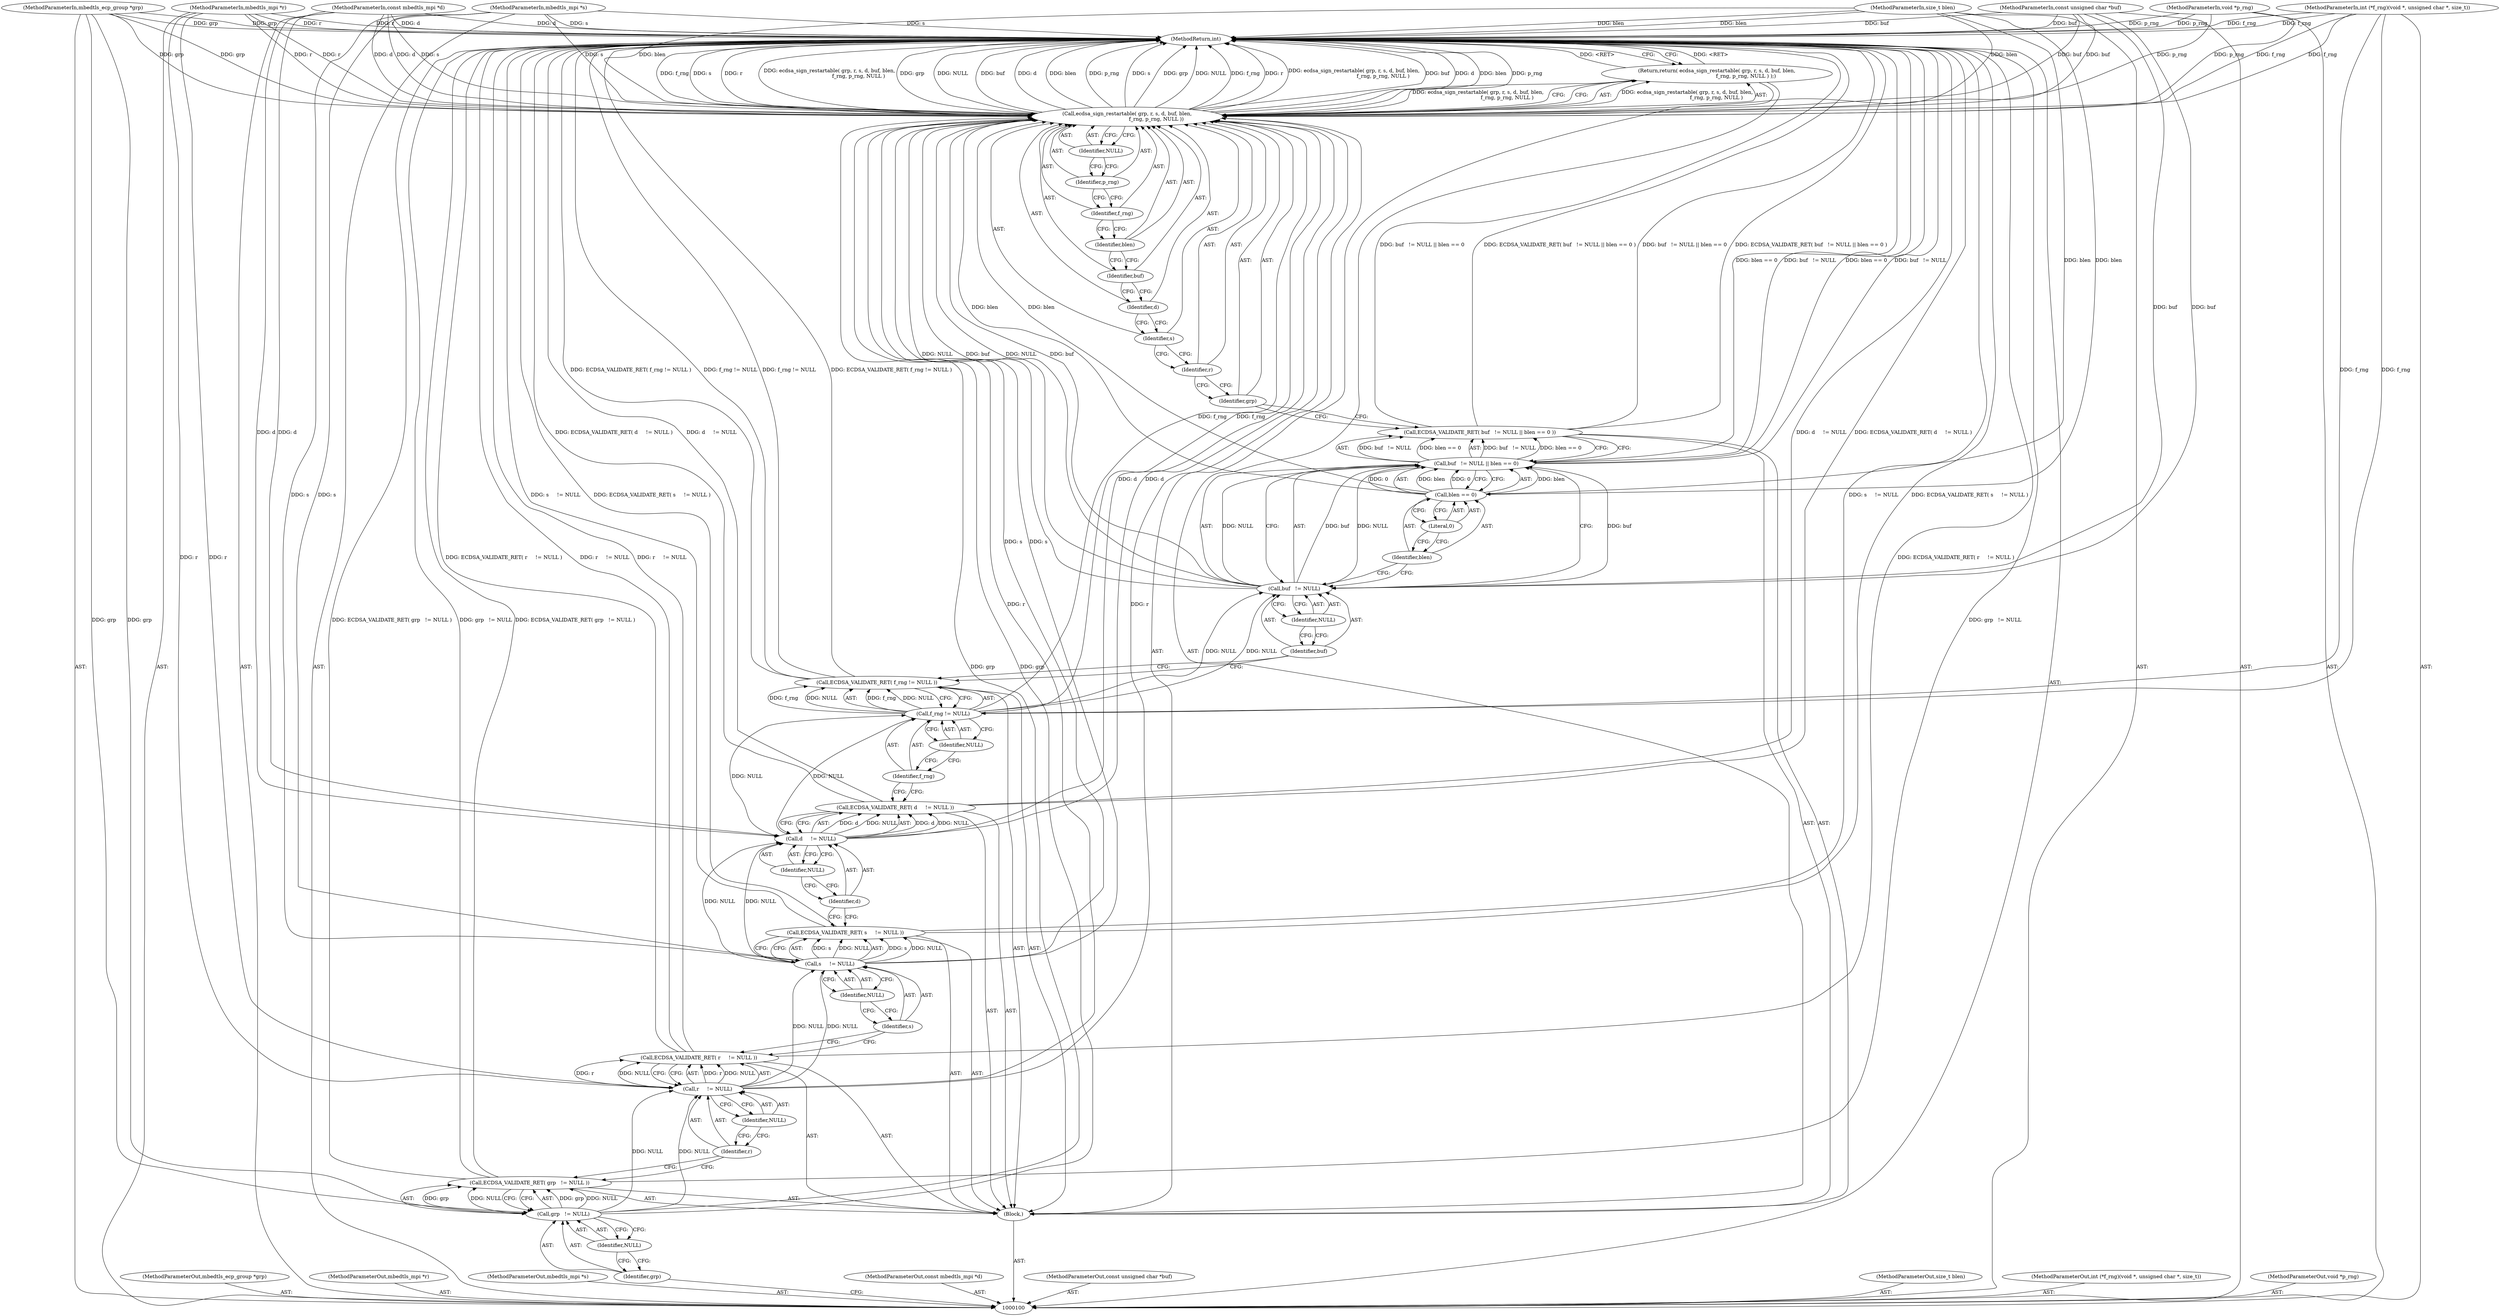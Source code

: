 digraph "1_mbedtls_33f66ba6fd234114aa37f0209dac031bb2870a9b_1" {
"1000149" [label="(MethodReturn,int)"];
"1000101" [label="(MethodParameterIn,mbedtls_ecp_group *grp)"];
"1000192" [label="(MethodParameterOut,mbedtls_ecp_group *grp)"];
"1000102" [label="(MethodParameterIn,mbedtls_mpi *r)"];
"1000193" [label="(MethodParameterOut,mbedtls_mpi *r)"];
"1000103" [label="(MethodParameterIn,mbedtls_mpi *s)"];
"1000194" [label="(MethodParameterOut,mbedtls_mpi *s)"];
"1000131" [label="(Call,buf   != NULL || blen == 0)"];
"1000132" [label="(Call,buf   != NULL)"];
"1000133" [label="(Identifier,buf)"];
"1000134" [label="(Identifier,NULL)"];
"1000135" [label="(Call,blen == 0)"];
"1000136" [label="(Identifier,blen)"];
"1000130" [label="(Call,ECDSA_VALIDATE_RET( buf   != NULL || blen == 0 ))"];
"1000137" [label="(Literal,0)"];
"1000139" [label="(Call,ecdsa_sign_restartable( grp, r, s, d, buf, blen,\n                                    f_rng, p_rng, NULL ))"];
"1000140" [label="(Identifier,grp)"];
"1000141" [label="(Identifier,r)"];
"1000142" [label="(Identifier,s)"];
"1000143" [label="(Identifier,d)"];
"1000138" [label="(Return,return( ecdsa_sign_restartable( grp, r, s, d, buf, blen,\n                                    f_rng, p_rng, NULL ) );)"];
"1000144" [label="(Identifier,buf)"];
"1000145" [label="(Identifier,blen)"];
"1000146" [label="(Identifier,f_rng)"];
"1000147" [label="(Identifier,p_rng)"];
"1000148" [label="(Identifier,NULL)"];
"1000104" [label="(MethodParameterIn,const mbedtls_mpi *d)"];
"1000195" [label="(MethodParameterOut,const mbedtls_mpi *d)"];
"1000105" [label="(MethodParameterIn,const unsigned char *buf)"];
"1000196" [label="(MethodParameterOut,const unsigned char *buf)"];
"1000106" [label="(MethodParameterIn,size_t blen)"];
"1000197" [label="(MethodParameterOut,size_t blen)"];
"1000107" [label="(MethodParameterIn,int (*f_rng)(void *, unsigned char *, size_t))"];
"1000198" [label="(MethodParameterOut,int (*f_rng)(void *, unsigned char *, size_t))"];
"1000108" [label="(MethodParameterIn,void *p_rng)"];
"1000199" [label="(MethodParameterOut,void *p_rng)"];
"1000109" [label="(Block,)"];
"1000111" [label="(Call,grp   != NULL)"];
"1000112" [label="(Identifier,grp)"];
"1000113" [label="(Identifier,NULL)"];
"1000110" [label="(Call,ECDSA_VALIDATE_RET( grp   != NULL ))"];
"1000115" [label="(Call,r     != NULL)"];
"1000116" [label="(Identifier,r)"];
"1000117" [label="(Identifier,NULL)"];
"1000114" [label="(Call,ECDSA_VALIDATE_RET( r     != NULL ))"];
"1000119" [label="(Call,s     != NULL)"];
"1000120" [label="(Identifier,s)"];
"1000121" [label="(Identifier,NULL)"];
"1000118" [label="(Call,ECDSA_VALIDATE_RET( s     != NULL ))"];
"1000123" [label="(Call,d     != NULL)"];
"1000124" [label="(Identifier,d)"];
"1000125" [label="(Identifier,NULL)"];
"1000122" [label="(Call,ECDSA_VALIDATE_RET( d     != NULL ))"];
"1000127" [label="(Call,f_rng != NULL)"];
"1000128" [label="(Identifier,f_rng)"];
"1000129" [label="(Identifier,NULL)"];
"1000126" [label="(Call,ECDSA_VALIDATE_RET( f_rng != NULL ))"];
"1000149" -> "1000100"  [label="AST: "];
"1000149" -> "1000138"  [label="CFG: "];
"1000139" -> "1000149"  [label="DDG: s"];
"1000139" -> "1000149"  [label="DDG: grp"];
"1000139" -> "1000149"  [label="DDG: NULL"];
"1000139" -> "1000149"  [label="DDG: f_rng"];
"1000139" -> "1000149"  [label="DDG: r"];
"1000139" -> "1000149"  [label="DDG: ecdsa_sign_restartable( grp, r, s, d, buf, blen,\n                                    f_rng, p_rng, NULL )"];
"1000139" -> "1000149"  [label="DDG: buf"];
"1000139" -> "1000149"  [label="DDG: d"];
"1000139" -> "1000149"  [label="DDG: blen"];
"1000139" -> "1000149"  [label="DDG: p_rng"];
"1000108" -> "1000149"  [label="DDG: p_rng"];
"1000107" -> "1000149"  [label="DDG: f_rng"];
"1000104" -> "1000149"  [label="DDG: d"];
"1000105" -> "1000149"  [label="DDG: buf"];
"1000114" -> "1000149"  [label="DDG: ECDSA_VALIDATE_RET( r     != NULL )"];
"1000114" -> "1000149"  [label="DDG: r     != NULL"];
"1000126" -> "1000149"  [label="DDG: f_rng != NULL"];
"1000126" -> "1000149"  [label="DDG: ECDSA_VALIDATE_RET( f_rng != NULL )"];
"1000118" -> "1000149"  [label="DDG: ECDSA_VALIDATE_RET( s     != NULL )"];
"1000118" -> "1000149"  [label="DDG: s     != NULL"];
"1000102" -> "1000149"  [label="DDG: r"];
"1000106" -> "1000149"  [label="DDG: blen"];
"1000130" -> "1000149"  [label="DDG: buf   != NULL || blen == 0"];
"1000130" -> "1000149"  [label="DDG: ECDSA_VALIDATE_RET( buf   != NULL || blen == 0 )"];
"1000122" -> "1000149"  [label="DDG: d     != NULL"];
"1000122" -> "1000149"  [label="DDG: ECDSA_VALIDATE_RET( d     != NULL )"];
"1000131" -> "1000149"  [label="DDG: buf   != NULL"];
"1000131" -> "1000149"  [label="DDG: blen == 0"];
"1000103" -> "1000149"  [label="DDG: s"];
"1000101" -> "1000149"  [label="DDG: grp"];
"1000110" -> "1000149"  [label="DDG: ECDSA_VALIDATE_RET( grp   != NULL )"];
"1000110" -> "1000149"  [label="DDG: grp   != NULL"];
"1000138" -> "1000149"  [label="DDG: <RET>"];
"1000101" -> "1000100"  [label="AST: "];
"1000101" -> "1000149"  [label="DDG: grp"];
"1000101" -> "1000111"  [label="DDG: grp"];
"1000101" -> "1000139"  [label="DDG: grp"];
"1000192" -> "1000100"  [label="AST: "];
"1000102" -> "1000100"  [label="AST: "];
"1000102" -> "1000149"  [label="DDG: r"];
"1000102" -> "1000115"  [label="DDG: r"];
"1000102" -> "1000139"  [label="DDG: r"];
"1000193" -> "1000100"  [label="AST: "];
"1000103" -> "1000100"  [label="AST: "];
"1000103" -> "1000149"  [label="DDG: s"];
"1000103" -> "1000119"  [label="DDG: s"];
"1000103" -> "1000139"  [label="DDG: s"];
"1000194" -> "1000100"  [label="AST: "];
"1000131" -> "1000130"  [label="AST: "];
"1000131" -> "1000132"  [label="CFG: "];
"1000131" -> "1000135"  [label="CFG: "];
"1000132" -> "1000131"  [label="AST: "];
"1000135" -> "1000131"  [label="AST: "];
"1000130" -> "1000131"  [label="CFG: "];
"1000131" -> "1000149"  [label="DDG: buf   != NULL"];
"1000131" -> "1000149"  [label="DDG: blen == 0"];
"1000131" -> "1000130"  [label="DDG: buf   != NULL"];
"1000131" -> "1000130"  [label="DDG: blen == 0"];
"1000132" -> "1000131"  [label="DDG: buf"];
"1000132" -> "1000131"  [label="DDG: NULL"];
"1000135" -> "1000131"  [label="DDG: blen"];
"1000135" -> "1000131"  [label="DDG: 0"];
"1000132" -> "1000131"  [label="AST: "];
"1000132" -> "1000134"  [label="CFG: "];
"1000133" -> "1000132"  [label="AST: "];
"1000134" -> "1000132"  [label="AST: "];
"1000136" -> "1000132"  [label="CFG: "];
"1000131" -> "1000132"  [label="CFG: "];
"1000132" -> "1000131"  [label="DDG: buf"];
"1000132" -> "1000131"  [label="DDG: NULL"];
"1000105" -> "1000132"  [label="DDG: buf"];
"1000127" -> "1000132"  [label="DDG: NULL"];
"1000132" -> "1000139"  [label="DDG: buf"];
"1000132" -> "1000139"  [label="DDG: NULL"];
"1000133" -> "1000132"  [label="AST: "];
"1000133" -> "1000126"  [label="CFG: "];
"1000134" -> "1000133"  [label="CFG: "];
"1000134" -> "1000132"  [label="AST: "];
"1000134" -> "1000133"  [label="CFG: "];
"1000132" -> "1000134"  [label="CFG: "];
"1000135" -> "1000131"  [label="AST: "];
"1000135" -> "1000137"  [label="CFG: "];
"1000136" -> "1000135"  [label="AST: "];
"1000137" -> "1000135"  [label="AST: "];
"1000131" -> "1000135"  [label="CFG: "];
"1000135" -> "1000131"  [label="DDG: blen"];
"1000135" -> "1000131"  [label="DDG: 0"];
"1000106" -> "1000135"  [label="DDG: blen"];
"1000135" -> "1000139"  [label="DDG: blen"];
"1000136" -> "1000135"  [label="AST: "];
"1000136" -> "1000132"  [label="CFG: "];
"1000137" -> "1000136"  [label="CFG: "];
"1000130" -> "1000109"  [label="AST: "];
"1000130" -> "1000131"  [label="CFG: "];
"1000131" -> "1000130"  [label="AST: "];
"1000140" -> "1000130"  [label="CFG: "];
"1000130" -> "1000149"  [label="DDG: buf   != NULL || blen == 0"];
"1000130" -> "1000149"  [label="DDG: ECDSA_VALIDATE_RET( buf   != NULL || blen == 0 )"];
"1000131" -> "1000130"  [label="DDG: buf   != NULL"];
"1000131" -> "1000130"  [label="DDG: blen == 0"];
"1000137" -> "1000135"  [label="AST: "];
"1000137" -> "1000136"  [label="CFG: "];
"1000135" -> "1000137"  [label="CFG: "];
"1000139" -> "1000138"  [label="AST: "];
"1000139" -> "1000148"  [label="CFG: "];
"1000140" -> "1000139"  [label="AST: "];
"1000141" -> "1000139"  [label="AST: "];
"1000142" -> "1000139"  [label="AST: "];
"1000143" -> "1000139"  [label="AST: "];
"1000144" -> "1000139"  [label="AST: "];
"1000145" -> "1000139"  [label="AST: "];
"1000146" -> "1000139"  [label="AST: "];
"1000147" -> "1000139"  [label="AST: "];
"1000148" -> "1000139"  [label="AST: "];
"1000138" -> "1000139"  [label="CFG: "];
"1000139" -> "1000149"  [label="DDG: s"];
"1000139" -> "1000149"  [label="DDG: grp"];
"1000139" -> "1000149"  [label="DDG: NULL"];
"1000139" -> "1000149"  [label="DDG: f_rng"];
"1000139" -> "1000149"  [label="DDG: r"];
"1000139" -> "1000149"  [label="DDG: ecdsa_sign_restartable( grp, r, s, d, buf, blen,\n                                    f_rng, p_rng, NULL )"];
"1000139" -> "1000149"  [label="DDG: buf"];
"1000139" -> "1000149"  [label="DDG: d"];
"1000139" -> "1000149"  [label="DDG: blen"];
"1000139" -> "1000149"  [label="DDG: p_rng"];
"1000139" -> "1000138"  [label="DDG: ecdsa_sign_restartable( grp, r, s, d, buf, blen,\n                                    f_rng, p_rng, NULL )"];
"1000111" -> "1000139"  [label="DDG: grp"];
"1000101" -> "1000139"  [label="DDG: grp"];
"1000115" -> "1000139"  [label="DDG: r"];
"1000102" -> "1000139"  [label="DDG: r"];
"1000119" -> "1000139"  [label="DDG: s"];
"1000103" -> "1000139"  [label="DDG: s"];
"1000123" -> "1000139"  [label="DDG: d"];
"1000104" -> "1000139"  [label="DDG: d"];
"1000132" -> "1000139"  [label="DDG: buf"];
"1000132" -> "1000139"  [label="DDG: NULL"];
"1000105" -> "1000139"  [label="DDG: buf"];
"1000135" -> "1000139"  [label="DDG: blen"];
"1000106" -> "1000139"  [label="DDG: blen"];
"1000127" -> "1000139"  [label="DDG: f_rng"];
"1000107" -> "1000139"  [label="DDG: f_rng"];
"1000108" -> "1000139"  [label="DDG: p_rng"];
"1000140" -> "1000139"  [label="AST: "];
"1000140" -> "1000130"  [label="CFG: "];
"1000141" -> "1000140"  [label="CFG: "];
"1000141" -> "1000139"  [label="AST: "];
"1000141" -> "1000140"  [label="CFG: "];
"1000142" -> "1000141"  [label="CFG: "];
"1000142" -> "1000139"  [label="AST: "];
"1000142" -> "1000141"  [label="CFG: "];
"1000143" -> "1000142"  [label="CFG: "];
"1000143" -> "1000139"  [label="AST: "];
"1000143" -> "1000142"  [label="CFG: "];
"1000144" -> "1000143"  [label="CFG: "];
"1000138" -> "1000109"  [label="AST: "];
"1000138" -> "1000139"  [label="CFG: "];
"1000139" -> "1000138"  [label="AST: "];
"1000149" -> "1000138"  [label="CFG: "];
"1000138" -> "1000149"  [label="DDG: <RET>"];
"1000139" -> "1000138"  [label="DDG: ecdsa_sign_restartable( grp, r, s, d, buf, blen,\n                                    f_rng, p_rng, NULL )"];
"1000144" -> "1000139"  [label="AST: "];
"1000144" -> "1000143"  [label="CFG: "];
"1000145" -> "1000144"  [label="CFG: "];
"1000145" -> "1000139"  [label="AST: "];
"1000145" -> "1000144"  [label="CFG: "];
"1000146" -> "1000145"  [label="CFG: "];
"1000146" -> "1000139"  [label="AST: "];
"1000146" -> "1000145"  [label="CFG: "];
"1000147" -> "1000146"  [label="CFG: "];
"1000147" -> "1000139"  [label="AST: "];
"1000147" -> "1000146"  [label="CFG: "];
"1000148" -> "1000147"  [label="CFG: "];
"1000148" -> "1000139"  [label="AST: "];
"1000148" -> "1000147"  [label="CFG: "];
"1000139" -> "1000148"  [label="CFG: "];
"1000104" -> "1000100"  [label="AST: "];
"1000104" -> "1000149"  [label="DDG: d"];
"1000104" -> "1000123"  [label="DDG: d"];
"1000104" -> "1000139"  [label="DDG: d"];
"1000195" -> "1000100"  [label="AST: "];
"1000105" -> "1000100"  [label="AST: "];
"1000105" -> "1000149"  [label="DDG: buf"];
"1000105" -> "1000132"  [label="DDG: buf"];
"1000105" -> "1000139"  [label="DDG: buf"];
"1000196" -> "1000100"  [label="AST: "];
"1000106" -> "1000100"  [label="AST: "];
"1000106" -> "1000149"  [label="DDG: blen"];
"1000106" -> "1000135"  [label="DDG: blen"];
"1000106" -> "1000139"  [label="DDG: blen"];
"1000197" -> "1000100"  [label="AST: "];
"1000107" -> "1000100"  [label="AST: "];
"1000107" -> "1000149"  [label="DDG: f_rng"];
"1000107" -> "1000127"  [label="DDG: f_rng"];
"1000107" -> "1000139"  [label="DDG: f_rng"];
"1000198" -> "1000100"  [label="AST: "];
"1000108" -> "1000100"  [label="AST: "];
"1000108" -> "1000149"  [label="DDG: p_rng"];
"1000108" -> "1000139"  [label="DDG: p_rng"];
"1000199" -> "1000100"  [label="AST: "];
"1000109" -> "1000100"  [label="AST: "];
"1000110" -> "1000109"  [label="AST: "];
"1000114" -> "1000109"  [label="AST: "];
"1000118" -> "1000109"  [label="AST: "];
"1000122" -> "1000109"  [label="AST: "];
"1000126" -> "1000109"  [label="AST: "];
"1000130" -> "1000109"  [label="AST: "];
"1000138" -> "1000109"  [label="AST: "];
"1000111" -> "1000110"  [label="AST: "];
"1000111" -> "1000113"  [label="CFG: "];
"1000112" -> "1000111"  [label="AST: "];
"1000113" -> "1000111"  [label="AST: "];
"1000110" -> "1000111"  [label="CFG: "];
"1000111" -> "1000110"  [label="DDG: grp"];
"1000111" -> "1000110"  [label="DDG: NULL"];
"1000101" -> "1000111"  [label="DDG: grp"];
"1000111" -> "1000115"  [label="DDG: NULL"];
"1000111" -> "1000139"  [label="DDG: grp"];
"1000112" -> "1000111"  [label="AST: "];
"1000112" -> "1000100"  [label="CFG: "];
"1000113" -> "1000112"  [label="CFG: "];
"1000113" -> "1000111"  [label="AST: "];
"1000113" -> "1000112"  [label="CFG: "];
"1000111" -> "1000113"  [label="CFG: "];
"1000110" -> "1000109"  [label="AST: "];
"1000110" -> "1000111"  [label="CFG: "];
"1000111" -> "1000110"  [label="AST: "];
"1000116" -> "1000110"  [label="CFG: "];
"1000110" -> "1000149"  [label="DDG: ECDSA_VALIDATE_RET( grp   != NULL )"];
"1000110" -> "1000149"  [label="DDG: grp   != NULL"];
"1000111" -> "1000110"  [label="DDG: grp"];
"1000111" -> "1000110"  [label="DDG: NULL"];
"1000115" -> "1000114"  [label="AST: "];
"1000115" -> "1000117"  [label="CFG: "];
"1000116" -> "1000115"  [label="AST: "];
"1000117" -> "1000115"  [label="AST: "];
"1000114" -> "1000115"  [label="CFG: "];
"1000115" -> "1000114"  [label="DDG: r"];
"1000115" -> "1000114"  [label="DDG: NULL"];
"1000102" -> "1000115"  [label="DDG: r"];
"1000111" -> "1000115"  [label="DDG: NULL"];
"1000115" -> "1000119"  [label="DDG: NULL"];
"1000115" -> "1000139"  [label="DDG: r"];
"1000116" -> "1000115"  [label="AST: "];
"1000116" -> "1000110"  [label="CFG: "];
"1000117" -> "1000116"  [label="CFG: "];
"1000117" -> "1000115"  [label="AST: "];
"1000117" -> "1000116"  [label="CFG: "];
"1000115" -> "1000117"  [label="CFG: "];
"1000114" -> "1000109"  [label="AST: "];
"1000114" -> "1000115"  [label="CFG: "];
"1000115" -> "1000114"  [label="AST: "];
"1000120" -> "1000114"  [label="CFG: "];
"1000114" -> "1000149"  [label="DDG: ECDSA_VALIDATE_RET( r     != NULL )"];
"1000114" -> "1000149"  [label="DDG: r     != NULL"];
"1000115" -> "1000114"  [label="DDG: r"];
"1000115" -> "1000114"  [label="DDG: NULL"];
"1000119" -> "1000118"  [label="AST: "];
"1000119" -> "1000121"  [label="CFG: "];
"1000120" -> "1000119"  [label="AST: "];
"1000121" -> "1000119"  [label="AST: "];
"1000118" -> "1000119"  [label="CFG: "];
"1000119" -> "1000118"  [label="DDG: s"];
"1000119" -> "1000118"  [label="DDG: NULL"];
"1000103" -> "1000119"  [label="DDG: s"];
"1000115" -> "1000119"  [label="DDG: NULL"];
"1000119" -> "1000123"  [label="DDG: NULL"];
"1000119" -> "1000139"  [label="DDG: s"];
"1000120" -> "1000119"  [label="AST: "];
"1000120" -> "1000114"  [label="CFG: "];
"1000121" -> "1000120"  [label="CFG: "];
"1000121" -> "1000119"  [label="AST: "];
"1000121" -> "1000120"  [label="CFG: "];
"1000119" -> "1000121"  [label="CFG: "];
"1000118" -> "1000109"  [label="AST: "];
"1000118" -> "1000119"  [label="CFG: "];
"1000119" -> "1000118"  [label="AST: "];
"1000124" -> "1000118"  [label="CFG: "];
"1000118" -> "1000149"  [label="DDG: ECDSA_VALIDATE_RET( s     != NULL )"];
"1000118" -> "1000149"  [label="DDG: s     != NULL"];
"1000119" -> "1000118"  [label="DDG: s"];
"1000119" -> "1000118"  [label="DDG: NULL"];
"1000123" -> "1000122"  [label="AST: "];
"1000123" -> "1000125"  [label="CFG: "];
"1000124" -> "1000123"  [label="AST: "];
"1000125" -> "1000123"  [label="AST: "];
"1000122" -> "1000123"  [label="CFG: "];
"1000123" -> "1000122"  [label="DDG: d"];
"1000123" -> "1000122"  [label="DDG: NULL"];
"1000104" -> "1000123"  [label="DDG: d"];
"1000119" -> "1000123"  [label="DDG: NULL"];
"1000123" -> "1000127"  [label="DDG: NULL"];
"1000123" -> "1000139"  [label="DDG: d"];
"1000124" -> "1000123"  [label="AST: "];
"1000124" -> "1000118"  [label="CFG: "];
"1000125" -> "1000124"  [label="CFG: "];
"1000125" -> "1000123"  [label="AST: "];
"1000125" -> "1000124"  [label="CFG: "];
"1000123" -> "1000125"  [label="CFG: "];
"1000122" -> "1000109"  [label="AST: "];
"1000122" -> "1000123"  [label="CFG: "];
"1000123" -> "1000122"  [label="AST: "];
"1000128" -> "1000122"  [label="CFG: "];
"1000122" -> "1000149"  [label="DDG: d     != NULL"];
"1000122" -> "1000149"  [label="DDG: ECDSA_VALIDATE_RET( d     != NULL )"];
"1000123" -> "1000122"  [label="DDG: d"];
"1000123" -> "1000122"  [label="DDG: NULL"];
"1000127" -> "1000126"  [label="AST: "];
"1000127" -> "1000129"  [label="CFG: "];
"1000128" -> "1000127"  [label="AST: "];
"1000129" -> "1000127"  [label="AST: "];
"1000126" -> "1000127"  [label="CFG: "];
"1000127" -> "1000126"  [label="DDG: f_rng"];
"1000127" -> "1000126"  [label="DDG: NULL"];
"1000107" -> "1000127"  [label="DDG: f_rng"];
"1000123" -> "1000127"  [label="DDG: NULL"];
"1000127" -> "1000132"  [label="DDG: NULL"];
"1000127" -> "1000139"  [label="DDG: f_rng"];
"1000128" -> "1000127"  [label="AST: "];
"1000128" -> "1000122"  [label="CFG: "];
"1000129" -> "1000128"  [label="CFG: "];
"1000129" -> "1000127"  [label="AST: "];
"1000129" -> "1000128"  [label="CFG: "];
"1000127" -> "1000129"  [label="CFG: "];
"1000126" -> "1000109"  [label="AST: "];
"1000126" -> "1000127"  [label="CFG: "];
"1000127" -> "1000126"  [label="AST: "];
"1000133" -> "1000126"  [label="CFG: "];
"1000126" -> "1000149"  [label="DDG: f_rng != NULL"];
"1000126" -> "1000149"  [label="DDG: ECDSA_VALIDATE_RET( f_rng != NULL )"];
"1000127" -> "1000126"  [label="DDG: f_rng"];
"1000127" -> "1000126"  [label="DDG: NULL"];
}
